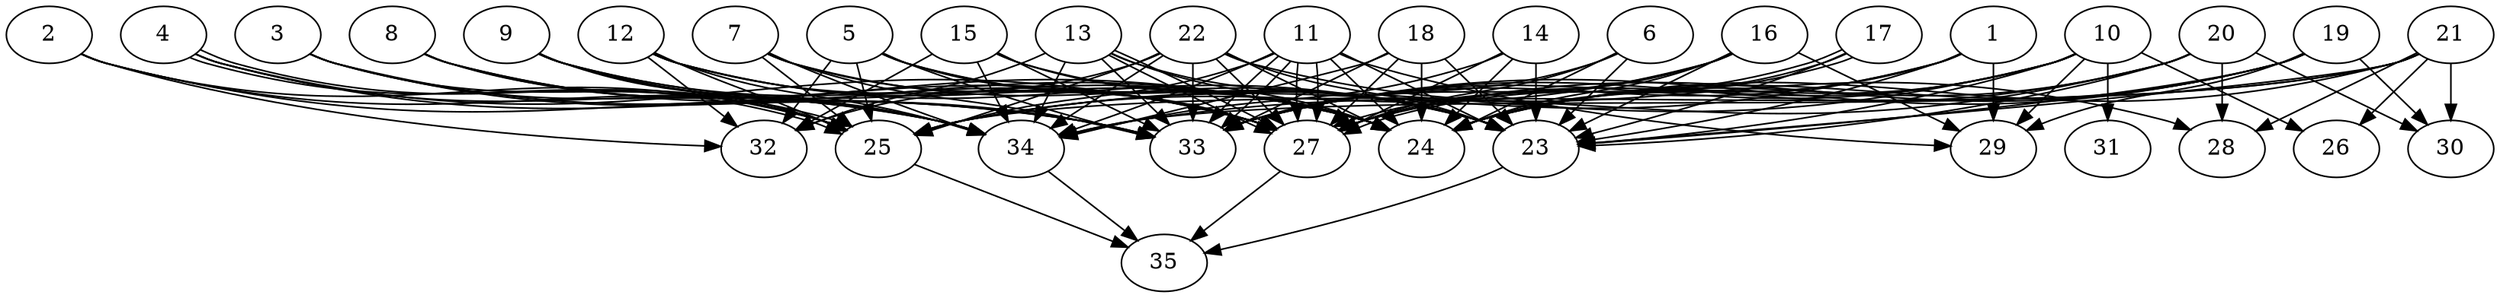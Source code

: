 // DAG automatically generated by daggen at Thu Oct  3 14:05:36 2019
// ./daggen --dot -n 35 --ccr 0.4 --fat 0.9 --regular 0.5 --density 0.9 --mindata 5242880 --maxdata 52428800 
digraph G {
  1 [size="93189120", alpha="0.06", expect_size="37275648"] 
  1 -> 23 [size ="37275648"]
  1 -> 24 [size ="37275648"]
  1 -> 25 [size ="37275648"]
  1 -> 29 [size ="37275648"]
  1 -> 33 [size ="37275648"]
  2 [size="80660480", alpha="0.18", expect_size="32264192"] 
  2 -> 25 [size ="32264192"]
  2 -> 32 [size ="32264192"]
  2 -> 33 [size ="32264192"]
  2 -> 34 [size ="32264192"]
  3 [size="90007040", alpha="0.01", expect_size="36002816"] 
  3 -> 24 [size ="36002816"]
  3 -> 25 [size ="36002816"]
  3 -> 33 [size ="36002816"]
  3 -> 34 [size ="36002816"]
  4 [size="112952320", alpha="0.18", expect_size="45180928"] 
  4 -> 25 [size ="45180928"]
  4 -> 25 [size ="45180928"]
  4 -> 27 [size ="45180928"]
  4 -> 33 [size ="45180928"]
  4 -> 34 [size ="45180928"]
  5 [size="35714560", alpha="0.07", expect_size="14285824"] 
  5 -> 23 [size ="14285824"]
  5 -> 24 [size ="14285824"]
  5 -> 25 [size ="14285824"]
  5 -> 27 [size ="14285824"]
  5 -> 32 [size ="14285824"]
  5 -> 33 [size ="14285824"]
  6 [size="124695040", alpha="0.08", expect_size="49878016"] 
  6 -> 23 [size ="49878016"]
  6 -> 24 [size ="49878016"]
  6 -> 27 [size ="49878016"]
  6 -> 33 [size ="49878016"]
  7 [size="98490880", alpha="0.06", expect_size="39396352"] 
  7 -> 23 [size ="39396352"]
  7 -> 25 [size ="39396352"]
  7 -> 27 [size ="39396352"]
  7 -> 33 [size ="39396352"]
  7 -> 34 [size ="39396352"]
  8 [size="54451200", alpha="0.09", expect_size="21780480"] 
  8 -> 24 [size ="21780480"]
  8 -> 25 [size ="21780480"]
  8 -> 27 [size ="21780480"]
  8 -> 34 [size ="21780480"]
  9 [size="63083520", alpha="0.10", expect_size="25233408"] 
  9 -> 24 [size ="25233408"]
  9 -> 25 [size ="25233408"]
  9 -> 27 [size ="25233408"]
  9 -> 33 [size ="25233408"]
  9 -> 34 [size ="25233408"]
  10 [size="60792320", alpha="0.11", expect_size="24316928"] 
  10 -> 23 [size ="24316928"]
  10 -> 24 [size ="24316928"]
  10 -> 25 [size ="24316928"]
  10 -> 26 [size ="24316928"]
  10 -> 27 [size ="24316928"]
  10 -> 29 [size ="24316928"]
  10 -> 31 [size ="24316928"]
  10 -> 33 [size ="24316928"]
  11 [size="125616640", alpha="0.12", expect_size="50246656"] 
  11 -> 23 [size ="50246656"]
  11 -> 24 [size ="50246656"]
  11 -> 25 [size ="50246656"]
  11 -> 27 [size ="50246656"]
  11 -> 27 [size ="50246656"]
  11 -> 29 [size ="50246656"]
  11 -> 33 [size ="50246656"]
  11 -> 33 [size ="50246656"]
  11 -> 34 [size ="50246656"]
  12 [size="44070400", alpha="0.17", expect_size="17628160"] 
  12 -> 23 [size ="17628160"]
  12 -> 24 [size ="17628160"]
  12 -> 25 [size ="17628160"]
  12 -> 27 [size ="17628160"]
  12 -> 32 [size ="17628160"]
  12 -> 34 [size ="17628160"]
  13 [size="35072000", alpha="0.18", expect_size="14028800"] 
  13 -> 23 [size ="14028800"]
  13 -> 24 [size ="14028800"]
  13 -> 27 [size ="14028800"]
  13 -> 27 [size ="14028800"]
  13 -> 32 [size ="14028800"]
  13 -> 33 [size ="14028800"]
  13 -> 34 [size ="14028800"]
  14 [size="40622080", alpha="0.01", expect_size="16248832"] 
  14 -> 23 [size ="16248832"]
  14 -> 24 [size ="16248832"]
  14 -> 27 [size ="16248832"]
  14 -> 34 [size ="16248832"]
  15 [size="29160960", alpha="0.02", expect_size="11664384"] 
  15 -> 23 [size ="11664384"]
  15 -> 24 [size ="11664384"]
  15 -> 32 [size ="11664384"]
  15 -> 33 [size ="11664384"]
  15 -> 34 [size ="11664384"]
  16 [size="70510080", alpha="0.05", expect_size="28204032"] 
  16 -> 23 [size ="28204032"]
  16 -> 24 [size ="28204032"]
  16 -> 25 [size ="28204032"]
  16 -> 27 [size ="28204032"]
  16 -> 29 [size ="28204032"]
  16 -> 33 [size ="28204032"]
  17 [size="115619840", alpha="0.00", expect_size="46247936"] 
  17 -> 23 [size ="46247936"]
  17 -> 24 [size ="46247936"]
  17 -> 27 [size ="46247936"]
  17 -> 27 [size ="46247936"]
  18 [size="35619840", alpha="0.05", expect_size="14247936"] 
  18 -> 23 [size ="14247936"]
  18 -> 24 [size ="14247936"]
  18 -> 27 [size ="14247936"]
  18 -> 33 [size ="14247936"]
  18 -> 34 [size ="14247936"]
  19 [size="87695360", alpha="0.08", expect_size="35078144"] 
  19 -> 23 [size ="35078144"]
  19 -> 24 [size ="35078144"]
  19 -> 27 [size ="35078144"]
  19 -> 29 [size ="35078144"]
  19 -> 30 [size ="35078144"]
  19 -> 33 [size ="35078144"]
  20 [size="30064640", alpha="0.19", expect_size="12025856"] 
  20 -> 23 [size ="12025856"]
  20 -> 24 [size ="12025856"]
  20 -> 28 [size ="12025856"]
  20 -> 30 [size ="12025856"]
  20 -> 33 [size ="12025856"]
  20 -> 34 [size ="12025856"]
  21 [size="92106240", alpha="0.04", expect_size="36842496"] 
  21 -> 23 [size ="36842496"]
  21 -> 24 [size ="36842496"]
  21 -> 25 [size ="36842496"]
  21 -> 26 [size ="36842496"]
  21 -> 28 [size ="36842496"]
  21 -> 30 [size ="36842496"]
  21 -> 34 [size ="36842496"]
  22 [size="47633920", alpha="0.00", expect_size="19053568"] 
  22 -> 23 [size ="19053568"]
  22 -> 24 [size ="19053568"]
  22 -> 25 [size ="19053568"]
  22 -> 27 [size ="19053568"]
  22 -> 28 [size ="19053568"]
  22 -> 32 [size ="19053568"]
  22 -> 33 [size ="19053568"]
  22 -> 34 [size ="19053568"]
  23 [size="30228480", alpha="0.10", expect_size="12091392"] 
  23 -> 35 [size ="12091392"]
  24 [size="15677440", alpha="0.16", expect_size="6270976"] 
  25 [size="21557760", alpha="0.06", expect_size="8623104"] 
  25 -> 35 [size ="8623104"]
  26 [size="34682880", alpha="0.15", expect_size="13873152"] 
  27 [size="64660480", alpha="0.19", expect_size="25864192"] 
  27 -> 35 [size ="25864192"]
  28 [size="66004480", alpha="0.10", expect_size="26401792"] 
  29 [size="93429760", alpha="0.09", expect_size="37371904"] 
  30 [size="19788800", alpha="0.16", expect_size="7915520"] 
  31 [size="13217280", alpha="0.02", expect_size="5286912"] 
  32 [size="35834880", alpha="0.14", expect_size="14333952"] 
  33 [size="37230080", alpha="0.09", expect_size="14892032"] 
  34 [size="94305280", alpha="0.09", expect_size="37722112"] 
  34 -> 35 [size ="37722112"]
  35 [size="70978560", alpha="0.11", expect_size="28391424"] 
}
